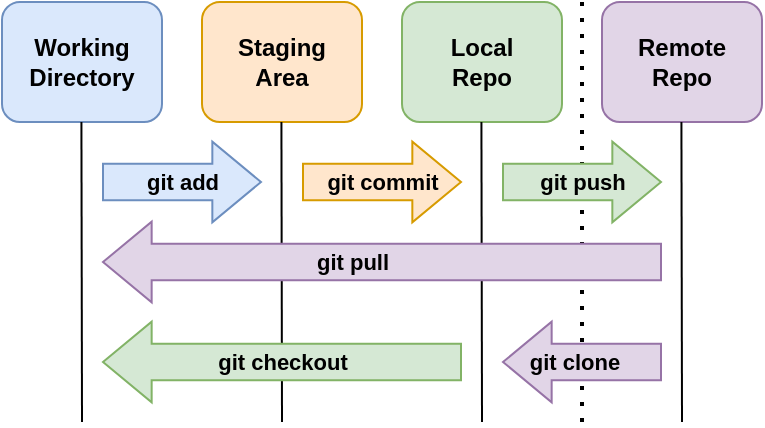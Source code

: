 <mxfile version="24.7.8" pages="2">
  <diagram name="Page-1" id="H1BRqDLk52WIMEYVEVvC">
    <mxGraphModel dx="698" dy="406" grid="1" gridSize="10" guides="1" tooltips="1" connect="1" arrows="1" fold="1" page="1" pageScale="1" pageWidth="1169" pageHeight="827" math="0" shadow="0">
      <root>
        <mxCell id="0" />
        <mxCell id="1" parent="0" />
        <mxCell id="moRG7wbmOulS5QgMCnU8-2" value="Working&lt;div&gt;Directory&lt;/div&gt;" style="rounded=1;whiteSpace=wrap;html=1;fontStyle=1;fillColor=#dae8fc;strokeColor=#6c8ebf;labelBackgroundColor=none;" vertex="1" parent="1">
          <mxGeometry x="350" y="110" width="80" height="60" as="geometry" />
        </mxCell>
        <mxCell id="moRG7wbmOulS5QgMCnU8-3" value="Staging&lt;br&gt;Area" style="rounded=1;whiteSpace=wrap;html=1;fontStyle=1;fillColor=#ffe6cc;strokeColor=#d79b00;labelBackgroundColor=none;" vertex="1" parent="1">
          <mxGeometry x="450" y="110" width="80" height="60" as="geometry" />
        </mxCell>
        <mxCell id="moRG7wbmOulS5QgMCnU8-4" value="Local&lt;div&gt;Repo&lt;/div&gt;" style="rounded=1;whiteSpace=wrap;html=1;fontStyle=1;fillColor=#d5e8d4;strokeColor=#82b366;labelBackgroundColor=none;" vertex="1" parent="1">
          <mxGeometry x="550" y="110" width="80" height="60" as="geometry" />
        </mxCell>
        <mxCell id="moRG7wbmOulS5QgMCnU8-5" value="Remote&lt;div&gt;Repo&lt;/div&gt;" style="rounded=1;whiteSpace=wrap;html=1;fontStyle=1;fillColor=#e1d5e7;strokeColor=#9673a6;labelBackgroundColor=none;" vertex="1" parent="1">
          <mxGeometry x="650" y="110" width="80" height="60" as="geometry" />
        </mxCell>
        <mxCell id="moRG7wbmOulS5QgMCnU8-9" value="" style="endArrow=none;html=1;rounded=0;entryX=0.5;entryY=1;entryDx=0;entryDy=0;fontStyle=1;labelBackgroundColor=none;" edge="1" parent="1">
          <mxGeometry width="50" height="50" relative="1" as="geometry">
            <mxPoint x="490" y="320" as="sourcePoint" />
            <mxPoint x="489.71" y="170" as="targetPoint" />
          </mxGeometry>
        </mxCell>
        <mxCell id="moRG7wbmOulS5QgMCnU8-10" value="" style="endArrow=none;html=1;rounded=0;entryX=0.5;entryY=1;entryDx=0;entryDy=0;fontStyle=1;labelBackgroundColor=none;" edge="1" parent="1">
          <mxGeometry width="50" height="50" relative="1" as="geometry">
            <mxPoint x="590" y="320" as="sourcePoint" />
            <mxPoint x="589.71" y="170" as="targetPoint" />
          </mxGeometry>
        </mxCell>
        <mxCell id="moRG7wbmOulS5QgMCnU8-11" value="" style="endArrow=none;html=1;rounded=0;entryX=0.5;entryY=1;entryDx=0;entryDy=0;fontStyle=1;labelBackgroundColor=none;" edge="1" parent="1">
          <mxGeometry width="50" height="50" relative="1" as="geometry">
            <mxPoint x="390" y="320" as="sourcePoint" />
            <mxPoint x="389.71" y="170" as="targetPoint" />
          </mxGeometry>
        </mxCell>
        <mxCell id="moRG7wbmOulS5QgMCnU8-12" value="git add" style="shape=flexArrow;endArrow=classic;html=1;rounded=0;endWidth=20.98;endSize=7.777;width=18.286;fontStyle=1;fillColor=#dae8fc;strokeColor=#6c8ebf;labelBackgroundColor=none;" edge="1" parent="1">
          <mxGeometry x="-0.004" width="50" height="50" relative="1" as="geometry">
            <mxPoint x="400" y="200" as="sourcePoint" />
            <mxPoint x="480" y="200" as="targetPoint" />
            <mxPoint as="offset" />
          </mxGeometry>
        </mxCell>
        <mxCell id="moRG7wbmOulS5QgMCnU8-13" value="" style="endArrow=none;dashed=1;html=1;dashPattern=1 3;strokeWidth=2;rounded=0;labelBackgroundColor=none;" edge="1" parent="1">
          <mxGeometry width="50" height="50" relative="1" as="geometry">
            <mxPoint x="640" y="320" as="sourcePoint" />
            <mxPoint x="640" y="110" as="targetPoint" />
          </mxGeometry>
        </mxCell>
        <mxCell id="moRG7wbmOulS5QgMCnU8-15" value="git commit" style="shape=flexArrow;endArrow=classic;html=1;rounded=0;endWidth=20.98;endSize=7.777;width=18.286;fontStyle=1;fillColor=#ffe6cc;strokeColor=#d79b00;labelBackgroundColor=none;" edge="1" parent="1">
          <mxGeometry width="50" height="50" relative="1" as="geometry">
            <mxPoint x="500" y="200" as="sourcePoint" />
            <mxPoint x="580" y="200" as="targetPoint" />
            <mxPoint as="offset" />
          </mxGeometry>
        </mxCell>
        <mxCell id="moRG7wbmOulS5QgMCnU8-16" value="" style="endArrow=none;html=1;rounded=0;entryX=0.5;entryY=1;entryDx=0;entryDy=0;fontStyle=1;labelBackgroundColor=none;" edge="1" parent="1">
          <mxGeometry width="50" height="50" relative="1" as="geometry">
            <mxPoint x="690" y="320" as="sourcePoint" />
            <mxPoint x="689.71" y="170" as="targetPoint" />
          </mxGeometry>
        </mxCell>
        <mxCell id="moRG7wbmOulS5QgMCnU8-17" value="git push" style="shape=flexArrow;endArrow=classic;html=1;rounded=0;endWidth=20.98;endSize=7.777;width=18.286;fontStyle=1;fillColor=#d5e8d4;strokeColor=#82b366;labelBackgroundColor=none;" edge="1" parent="1">
          <mxGeometry width="50" height="50" relative="1" as="geometry">
            <mxPoint x="600" y="200" as="sourcePoint" />
            <mxPoint x="680" y="200" as="targetPoint" />
            <mxPoint as="offset" />
          </mxGeometry>
        </mxCell>
        <mxCell id="moRG7wbmOulS5QgMCnU8-20" value="git pull" style="shape=flexArrow;endArrow=classic;html=1;rounded=0;endWidth=20.98;endSize=7.777;width=18.286;fontStyle=1;fillColor=#e1d5e7;labelBackgroundColor=none;strokeColor=#9673a6;" edge="1" parent="1">
          <mxGeometry x="0.111" width="50" height="50" relative="1" as="geometry">
            <mxPoint x="680" y="240" as="sourcePoint" />
            <mxPoint x="400" y="240" as="targetPoint" />
            <mxPoint as="offset" />
          </mxGeometry>
        </mxCell>
        <mxCell id="moRG7wbmOulS5QgMCnU8-26" value="git clone" style="shape=flexArrow;endArrow=classic;html=1;rounded=0;endWidth=20.98;endSize=7.777;width=18.286;fontStyle=1;fillColor=#e1d5e7;labelBackgroundColor=none;strokeColor=#9673a6;" edge="1" parent="1">
          <mxGeometry x="0.111" width="50" height="50" relative="1" as="geometry">
            <mxPoint x="680" y="290" as="sourcePoint" />
            <mxPoint x="600" y="290" as="targetPoint" />
            <mxPoint as="offset" />
          </mxGeometry>
        </mxCell>
        <mxCell id="moRG7wbmOulS5QgMCnU8-28" value="git checkout" style="shape=flexArrow;endArrow=classic;html=1;rounded=0;endWidth=20.98;endSize=7.777;width=18.286;fontStyle=1;fillColor=#d5e8d4;strokeColor=#82b366;labelBackgroundColor=none;" edge="1" parent="1">
          <mxGeometry width="50" height="50" relative="1" as="geometry">
            <mxPoint x="580" y="290" as="sourcePoint" />
            <mxPoint x="400" y="290" as="targetPoint" />
            <mxPoint as="offset" />
          </mxGeometry>
        </mxCell>
      </root>
    </mxGraphModel>
  </diagram>
  <diagram id="3uQREfYwauTC2D8q0Y_B" name="Page-2">
    <mxGraphModel dx="582" dy="338" grid="1" gridSize="10" guides="1" tooltips="1" connect="1" arrows="1" fold="1" page="1" pageScale="1" pageWidth="1169" pageHeight="827" math="0" shadow="0">
      <root>
        <mxCell id="0" />
        <mxCell id="1" parent="0" />
        <mxCell id="Cy5z_uQeSUX739x008md-14" style="edgeStyle=orthogonalEdgeStyle;rounded=0;orthogonalLoop=1;jettySize=auto;html=1;" edge="1" parent="1" source="Cy5z_uQeSUX739x008md-1" target="Cy5z_uQeSUX739x008md-2">
          <mxGeometry relative="1" as="geometry" />
        </mxCell>
        <mxCell id="Cy5z_uQeSUX739x008md-1" value="" style="ellipse;whiteSpace=wrap;html=1;aspect=fixed;fillColor=#d5e8d4;strokeColor=#82b366;" vertex="1" parent="1">
          <mxGeometry x="520" y="200" width="40" height="40" as="geometry" />
        </mxCell>
        <mxCell id="Cy5z_uQeSUX739x008md-17" style="edgeStyle=orthogonalEdgeStyle;rounded=0;orthogonalLoop=1;jettySize=auto;html=1;" edge="1" parent="1" source="Cy5z_uQeSUX739x008md-2" target="Cy5z_uQeSUX739x008md-3">
          <mxGeometry relative="1" as="geometry" />
        </mxCell>
        <mxCell id="Cy5z_uQeSUX739x008md-2" value="" style="ellipse;whiteSpace=wrap;html=1;aspect=fixed;fillColor=#d5e8d4;strokeColor=#82b366;" vertex="1" parent="1">
          <mxGeometry x="600" y="200" width="40" height="40" as="geometry" />
        </mxCell>
        <mxCell id="Cy5z_uQeSUX739x008md-3" value="" style="ellipse;whiteSpace=wrap;html=1;aspect=fixed;fillColor=#d5e8d4;strokeColor=#82b366;" vertex="1" parent="1">
          <mxGeometry x="680" y="200" width="40" height="40" as="geometry" />
        </mxCell>
        <mxCell id="Cy5z_uQeSUX739x008md-13" style="edgeStyle=orthogonalEdgeStyle;rounded=0;orthogonalLoop=1;jettySize=auto;html=1;" edge="1" parent="1" source="Cy5z_uQeSUX739x008md-4" target="Cy5z_uQeSUX739x008md-1">
          <mxGeometry relative="1" as="geometry" />
        </mxCell>
        <mxCell id="Cy5z_uQeSUX739x008md-24" style="edgeStyle=orthogonalEdgeStyle;rounded=0;orthogonalLoop=1;jettySize=auto;html=1;entryX=0;entryY=0.5;entryDx=0;entryDy=0;curved=1;" edge="1" parent="1" source="Cy5z_uQeSUX739x008md-4" target="Cy5z_uQeSUX739x008md-22">
          <mxGeometry relative="1" as="geometry" />
        </mxCell>
        <mxCell id="Cy5z_uQeSUX739x008md-4" value="" style="ellipse;whiteSpace=wrap;html=1;aspect=fixed;fillColor=#d5e8d4;strokeColor=#82b366;" vertex="1" parent="1">
          <mxGeometry x="440" y="200" width="40" height="40" as="geometry" />
        </mxCell>
        <mxCell id="Cy5z_uQeSUX739x008md-12" style="edgeStyle=orthogonalEdgeStyle;rounded=0;orthogonalLoop=1;jettySize=auto;html=1;" edge="1" parent="1" source="Cy5z_uQeSUX739x008md-5" target="Cy5z_uQeSUX739x008md-4">
          <mxGeometry relative="1" as="geometry" />
        </mxCell>
        <mxCell id="Cy5z_uQeSUX739x008md-26" style="edgeStyle=orthogonalEdgeStyle;rounded=0;orthogonalLoop=1;jettySize=auto;html=1;entryX=0;entryY=0.5;entryDx=0;entryDy=0;curved=1;" edge="1" parent="1" source="Cy5z_uQeSUX739x008md-5" target="Cy5z_uQeSUX739x008md-6">
          <mxGeometry relative="1" as="geometry" />
        </mxCell>
        <mxCell id="Cy5z_uQeSUX739x008md-5" value="" style="ellipse;whiteSpace=wrap;html=1;aspect=fixed;fillColor=#d5e8d4;strokeColor=#82b366;" vertex="1" parent="1">
          <mxGeometry x="360" y="200" width="40" height="40" as="geometry" />
        </mxCell>
        <mxCell id="Cy5z_uQeSUX739x008md-18" style="edgeStyle=orthogonalEdgeStyle;rounded=0;orthogonalLoop=1;jettySize=auto;html=1;" edge="1" parent="1" source="Cy5z_uQeSUX739x008md-6" target="Cy5z_uQeSUX739x008md-7">
          <mxGeometry relative="1" as="geometry" />
        </mxCell>
        <mxCell id="Cy5z_uQeSUX739x008md-21" style="edgeStyle=orthogonalEdgeStyle;rounded=0;orthogonalLoop=1;jettySize=auto;html=1;elbow=vertical;exitX=1;exitY=0.5;exitDx=0;exitDy=0;entryX=0;entryY=0.5;entryDx=0;entryDy=0;curved=1;" edge="1" parent="1" source="Cy5z_uQeSUX739x008md-6" target="Cy5z_uQeSUX739x008md-8">
          <mxGeometry relative="1" as="geometry">
            <mxPoint x="510" y="80" as="targetPoint" />
            <Array as="points">
              <mxPoint x="500" y="170" />
              <mxPoint x="500" y="120" />
            </Array>
          </mxGeometry>
        </mxCell>
        <mxCell id="Cy5z_uQeSUX739x008md-6" value="" style="ellipse;whiteSpace=wrap;html=1;aspect=fixed;fillColor=#dae8fc;strokeColor=#6c8ebf;" vertex="1" parent="1">
          <mxGeometry x="440" y="150" width="40" height="40" as="geometry" />
        </mxCell>
        <mxCell id="Cy5z_uQeSUX739x008md-19" style="edgeStyle=orthogonalEdgeStyle;rounded=0;orthogonalLoop=1;jettySize=auto;html=1;entryX=0;entryY=0.5;entryDx=0;entryDy=0;curved=1;exitX=1;exitY=0.5;exitDx=0;exitDy=0;" edge="1" parent="1" source="Cy5z_uQeSUX739x008md-7" target="Cy5z_uQeSUX739x008md-2">
          <mxGeometry relative="1" as="geometry">
            <Array as="points">
              <mxPoint x="570" y="170" />
              <mxPoint x="570" y="220" />
            </Array>
          </mxGeometry>
        </mxCell>
        <mxCell id="Cy5z_uQeSUX739x008md-7" value="" style="ellipse;whiteSpace=wrap;html=1;aspect=fixed;fillColor=#dae8fc;strokeColor=#6c8ebf;" vertex="1" parent="1">
          <mxGeometry x="520" y="150" width="40" height="40" as="geometry" />
        </mxCell>
        <mxCell id="Cy5z_uQeSUX739x008md-8" value="" style="ellipse;whiteSpace=wrap;html=1;aspect=fixed;fillColor=#e1d5e7;strokeColor=#9673a6;" vertex="1" parent="1">
          <mxGeometry x="600" y="100" width="40" height="40" as="geometry" />
        </mxCell>
        <mxCell id="Cy5z_uQeSUX739x008md-25" style="edgeStyle=orthogonalEdgeStyle;rounded=0;orthogonalLoop=1;jettySize=auto;html=1;" edge="1" parent="1" source="Cy5z_uQeSUX739x008md-22" target="Cy5z_uQeSUX739x008md-23">
          <mxGeometry relative="1" as="geometry" />
        </mxCell>
        <mxCell id="Cy5z_uQeSUX739x008md-22" value="" style="ellipse;whiteSpace=wrap;html=1;aspect=fixed;fillColor=#ffe6cc;strokeColor=#d79b00;" vertex="1" parent="1">
          <mxGeometry x="520" y="250" width="40" height="40" as="geometry" />
        </mxCell>
        <mxCell id="Cy5z_uQeSUX739x008md-23" value="" style="ellipse;whiteSpace=wrap;html=1;aspect=fixed;fillColor=#ffe6cc;strokeColor=#d79b00;" vertex="1" parent="1">
          <mxGeometry x="600" y="250" width="40" height="40" as="geometry" />
        </mxCell>
        <mxCell id="Cy5z_uQeSUX739x008md-27" value="Main" style="text;html=1;align=center;verticalAlign=middle;whiteSpace=wrap;rounded=0;fontStyle=1" vertex="1" parent="1">
          <mxGeometry x="730" y="210" width="30" height="20" as="geometry" />
        </mxCell>
        <mxCell id="Cy5z_uQeSUX739x008md-28" value="Feature B" style="text;html=1;align=center;verticalAlign=middle;whiteSpace=wrap;rounded=0;fontStyle=1" vertex="1" parent="1">
          <mxGeometry x="650" y="260" width="80" height="20" as="geometry" />
        </mxCell>
        <mxCell id="Cy5z_uQeSUX739x008md-29" value="Feature A" style="text;html=1;align=center;verticalAlign=middle;whiteSpace=wrap;rounded=0;fontStyle=1" vertex="1" parent="1">
          <mxGeometry x="570" y="160" width="80" height="20" as="geometry" />
        </mxCell>
        <mxCell id="Cy5z_uQeSUX739x008md-30" value="Bob&#39;s Work" style="text;html=1;align=center;verticalAlign=middle;whiteSpace=wrap;rounded=0;fontStyle=1" vertex="1" parent="1">
          <mxGeometry x="650" y="110" width="80" height="20" as="geometry" />
        </mxCell>
      </root>
    </mxGraphModel>
  </diagram>
</mxfile>
